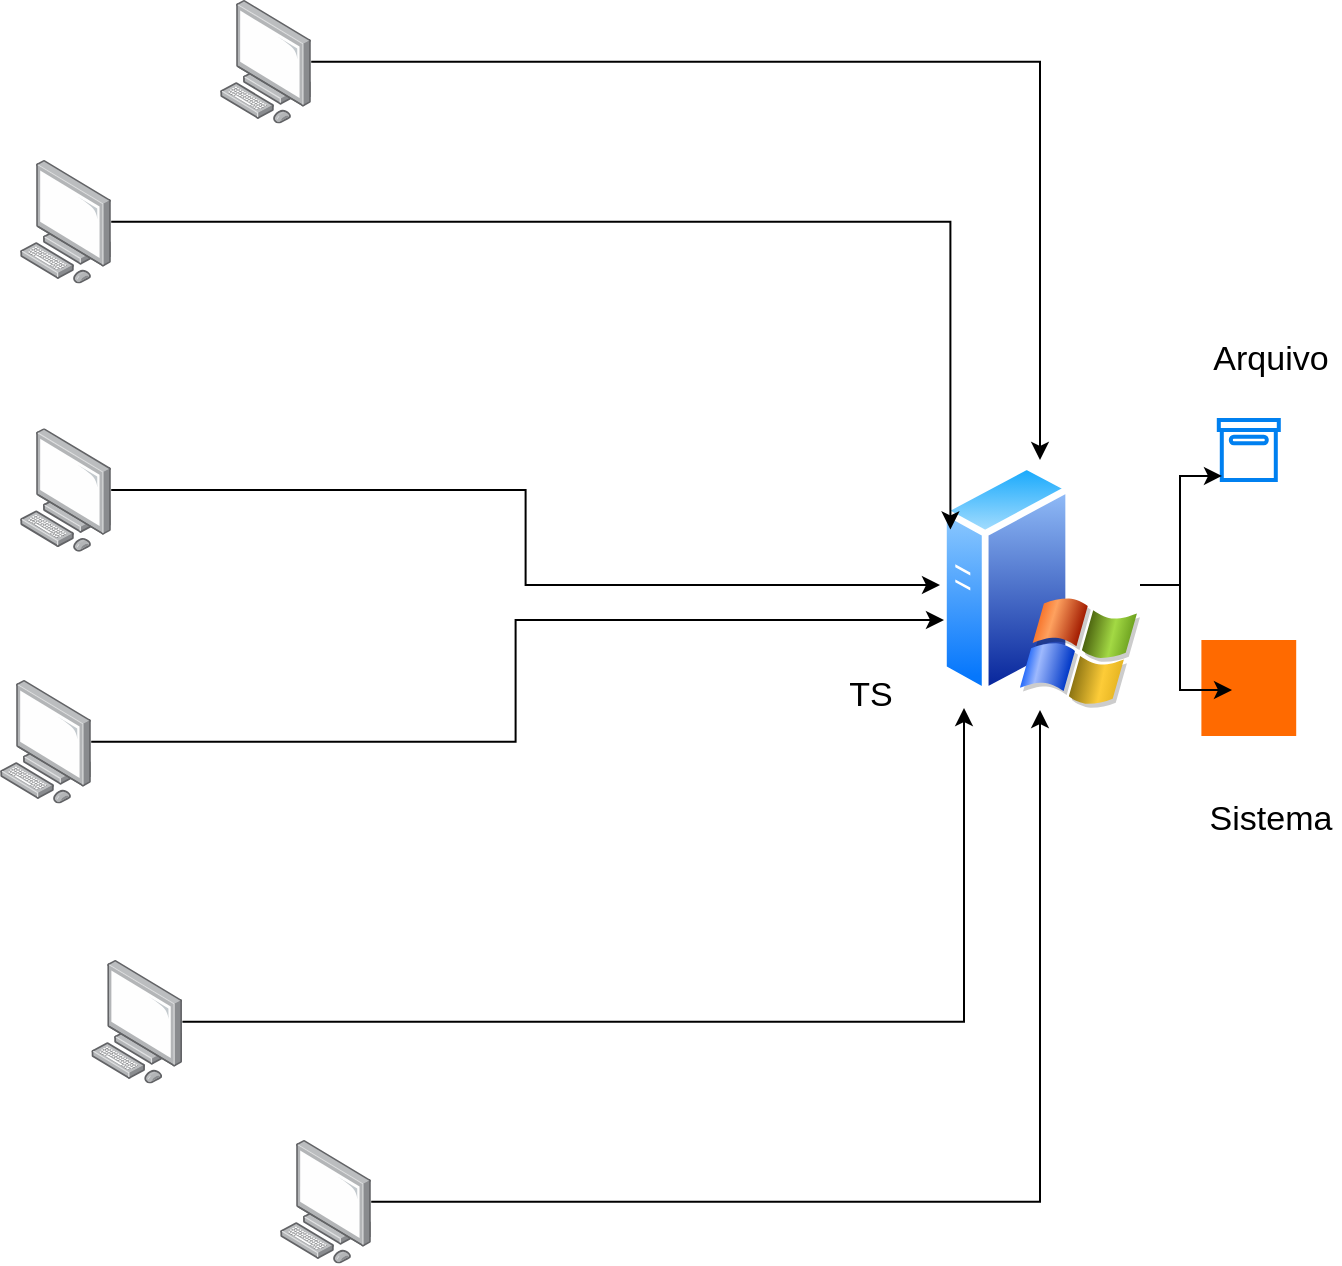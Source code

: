 <mxfile version="26.0.7">
  <diagram name="Página-1" id="5aSeLqCqKGbc1p5p2SOj">
    <mxGraphModel dx="1434" dy="744" grid="1" gridSize="10" guides="1" tooltips="1" connect="1" arrows="1" fold="1" page="1" pageScale="1" pageWidth="827" pageHeight="1169" math="0" shadow="0">
      <root>
        <mxCell id="0" />
        <mxCell id="1" parent="0" />
        <mxCell id="4FF08Fl1d_PFnHCe5_ZT-1" value="" style="image;aspect=fixed;perimeter=ellipsePerimeter;html=1;align=center;shadow=0;dashed=0;spacingTop=3;image=img/lib/active_directory/windows_server_2.svg;" vertex="1" parent="1">
          <mxGeometry x="510" y="310" width="100" height="125" as="geometry" />
        </mxCell>
        <mxCell id="4FF08Fl1d_PFnHCe5_ZT-2" value="" style="html=1;verticalLabelPosition=bottom;align=center;labelBackgroundColor=#ffffff;verticalAlign=top;strokeWidth=2;strokeColor=#0080F0;shadow=0;dashed=0;shape=mxgraph.ios7.icons.box;" vertex="1" parent="1">
          <mxGeometry x="649.4" y="290" width="30" height="30" as="geometry" />
        </mxCell>
        <mxCell id="4FF08Fl1d_PFnHCe5_ZT-3" value="" style="points=[];aspect=fixed;html=1;align=center;shadow=0;dashed=0;fillColor=#FF6A00;strokeColor=none;shape=mxgraph.alibaba_cloud.dbfs_database_file_system;" vertex="1" parent="1">
          <mxGeometry x="640.7" y="400" width="47.4" height="48" as="geometry" />
        </mxCell>
        <mxCell id="4FF08Fl1d_PFnHCe5_ZT-11" style="edgeStyle=orthogonalEdgeStyle;rounded=0;orthogonalLoop=1;jettySize=auto;html=1;entryX=0;entryY=0.25;entryDx=0;entryDy=0;" edge="1" parent="1" source="4FF08Fl1d_PFnHCe5_ZT-4" target="4FF08Fl1d_PFnHCe5_ZT-1">
          <mxGeometry relative="1" as="geometry" />
        </mxCell>
        <mxCell id="4FF08Fl1d_PFnHCe5_ZT-4" value="" style="image;points=[];aspect=fixed;html=1;align=center;shadow=0;dashed=0;image=img/lib/allied_telesis/computer_and_terminals/Personal_Computer.svg;" vertex="1" parent="1">
          <mxGeometry x="50" y="160" width="45.6" height="61.8" as="geometry" />
        </mxCell>
        <mxCell id="4FF08Fl1d_PFnHCe5_ZT-12" style="edgeStyle=orthogonalEdgeStyle;rounded=0;orthogonalLoop=1;jettySize=auto;html=1;" edge="1" parent="1" source="4FF08Fl1d_PFnHCe5_ZT-5" target="4FF08Fl1d_PFnHCe5_ZT-1">
          <mxGeometry relative="1" as="geometry" />
        </mxCell>
        <mxCell id="4FF08Fl1d_PFnHCe5_ZT-5" value="" style="image;points=[];aspect=fixed;html=1;align=center;shadow=0;dashed=0;image=img/lib/allied_telesis/computer_and_terminals/Personal_Computer.svg;" vertex="1" parent="1">
          <mxGeometry x="50" y="294.1" width="45.6" height="61.8" as="geometry" />
        </mxCell>
        <mxCell id="4FF08Fl1d_PFnHCe5_ZT-6" value="" style="image;points=[];aspect=fixed;html=1;align=center;shadow=0;dashed=0;image=img/lib/allied_telesis/computer_and_terminals/Personal_Computer.svg;" vertex="1" parent="1">
          <mxGeometry x="40" y="420" width="45.6" height="61.8" as="geometry" />
        </mxCell>
        <mxCell id="4FF08Fl1d_PFnHCe5_ZT-7" value="" style="image;points=[];aspect=fixed;html=1;align=center;shadow=0;dashed=0;image=img/lib/allied_telesis/computer_and_terminals/Personal_Computer.svg;" vertex="1" parent="1">
          <mxGeometry x="85.6" y="560" width="45.6" height="61.8" as="geometry" />
        </mxCell>
        <mxCell id="4FF08Fl1d_PFnHCe5_ZT-15" style="edgeStyle=orthogonalEdgeStyle;rounded=0;orthogonalLoop=1;jettySize=auto;html=1;entryX=0.5;entryY=1;entryDx=0;entryDy=0;" edge="1" parent="1" source="4FF08Fl1d_PFnHCe5_ZT-8" target="4FF08Fl1d_PFnHCe5_ZT-1">
          <mxGeometry relative="1" as="geometry" />
        </mxCell>
        <mxCell id="4FF08Fl1d_PFnHCe5_ZT-8" value="" style="image;points=[];aspect=fixed;html=1;align=center;shadow=0;dashed=0;image=img/lib/allied_telesis/computer_and_terminals/Personal_Computer.svg;" vertex="1" parent="1">
          <mxGeometry x="180" y="650" width="45.6" height="61.8" as="geometry" />
        </mxCell>
        <mxCell id="4FF08Fl1d_PFnHCe5_ZT-10" style="edgeStyle=orthogonalEdgeStyle;rounded=0;orthogonalLoop=1;jettySize=auto;html=1;" edge="1" parent="1" source="4FF08Fl1d_PFnHCe5_ZT-9" target="4FF08Fl1d_PFnHCe5_ZT-1">
          <mxGeometry relative="1" as="geometry" />
        </mxCell>
        <mxCell id="4FF08Fl1d_PFnHCe5_ZT-9" value="" style="image;points=[];aspect=fixed;html=1;align=center;shadow=0;dashed=0;image=img/lib/allied_telesis/computer_and_terminals/Personal_Computer.svg;" vertex="1" parent="1">
          <mxGeometry x="150" y="80" width="45.6" height="61.8" as="geometry" />
        </mxCell>
        <mxCell id="4FF08Fl1d_PFnHCe5_ZT-13" style="edgeStyle=orthogonalEdgeStyle;rounded=0;orthogonalLoop=1;jettySize=auto;html=1;entryX=0.02;entryY=0.64;entryDx=0;entryDy=0;entryPerimeter=0;" edge="1" parent="1" source="4FF08Fl1d_PFnHCe5_ZT-6" target="4FF08Fl1d_PFnHCe5_ZT-1">
          <mxGeometry relative="1" as="geometry" />
        </mxCell>
        <mxCell id="4FF08Fl1d_PFnHCe5_ZT-14" style="edgeStyle=orthogonalEdgeStyle;rounded=0;orthogonalLoop=1;jettySize=auto;html=1;entryX=0.12;entryY=0.992;entryDx=0;entryDy=0;entryPerimeter=0;" edge="1" parent="1" source="4FF08Fl1d_PFnHCe5_ZT-7" target="4FF08Fl1d_PFnHCe5_ZT-1">
          <mxGeometry relative="1" as="geometry" />
        </mxCell>
        <mxCell id="4FF08Fl1d_PFnHCe5_ZT-16" style="edgeStyle=orthogonalEdgeStyle;rounded=0;orthogonalLoop=1;jettySize=auto;html=1;entryX=0.053;entryY=0.933;entryDx=0;entryDy=0;entryPerimeter=0;" edge="1" parent="1" source="4FF08Fl1d_PFnHCe5_ZT-1" target="4FF08Fl1d_PFnHCe5_ZT-2">
          <mxGeometry relative="1" as="geometry" />
        </mxCell>
        <mxCell id="4FF08Fl1d_PFnHCe5_ZT-17" style="edgeStyle=orthogonalEdgeStyle;rounded=0;orthogonalLoop=1;jettySize=auto;html=1;entryX=0.323;entryY=0.521;entryDx=0;entryDy=0;entryPerimeter=0;" edge="1" parent="1" source="4FF08Fl1d_PFnHCe5_ZT-1" target="4FF08Fl1d_PFnHCe5_ZT-3">
          <mxGeometry relative="1" as="geometry" />
        </mxCell>
        <mxCell id="4FF08Fl1d_PFnHCe5_ZT-18" value="Sistema" style="text;html=1;align=center;verticalAlign=middle;whiteSpace=wrap;rounded=0;fontSize=17;" vertex="1" parent="1">
          <mxGeometry x="640.7" y="470" width="69.3" height="40" as="geometry" />
        </mxCell>
        <mxCell id="4FF08Fl1d_PFnHCe5_ZT-19" value="Arquivo" style="text;html=1;align=center;verticalAlign=middle;whiteSpace=wrap;rounded=0;fontSize=17;" vertex="1" parent="1">
          <mxGeometry x="640.7" y="240" width="69.3" height="40" as="geometry" />
        </mxCell>
        <mxCell id="4FF08Fl1d_PFnHCe5_ZT-20" value="TS" style="text;html=1;align=center;verticalAlign=middle;whiteSpace=wrap;rounded=0;fontSize=17;" vertex="1" parent="1">
          <mxGeometry x="440.7" y="408" width="69.3" height="40" as="geometry" />
        </mxCell>
      </root>
    </mxGraphModel>
  </diagram>
</mxfile>
